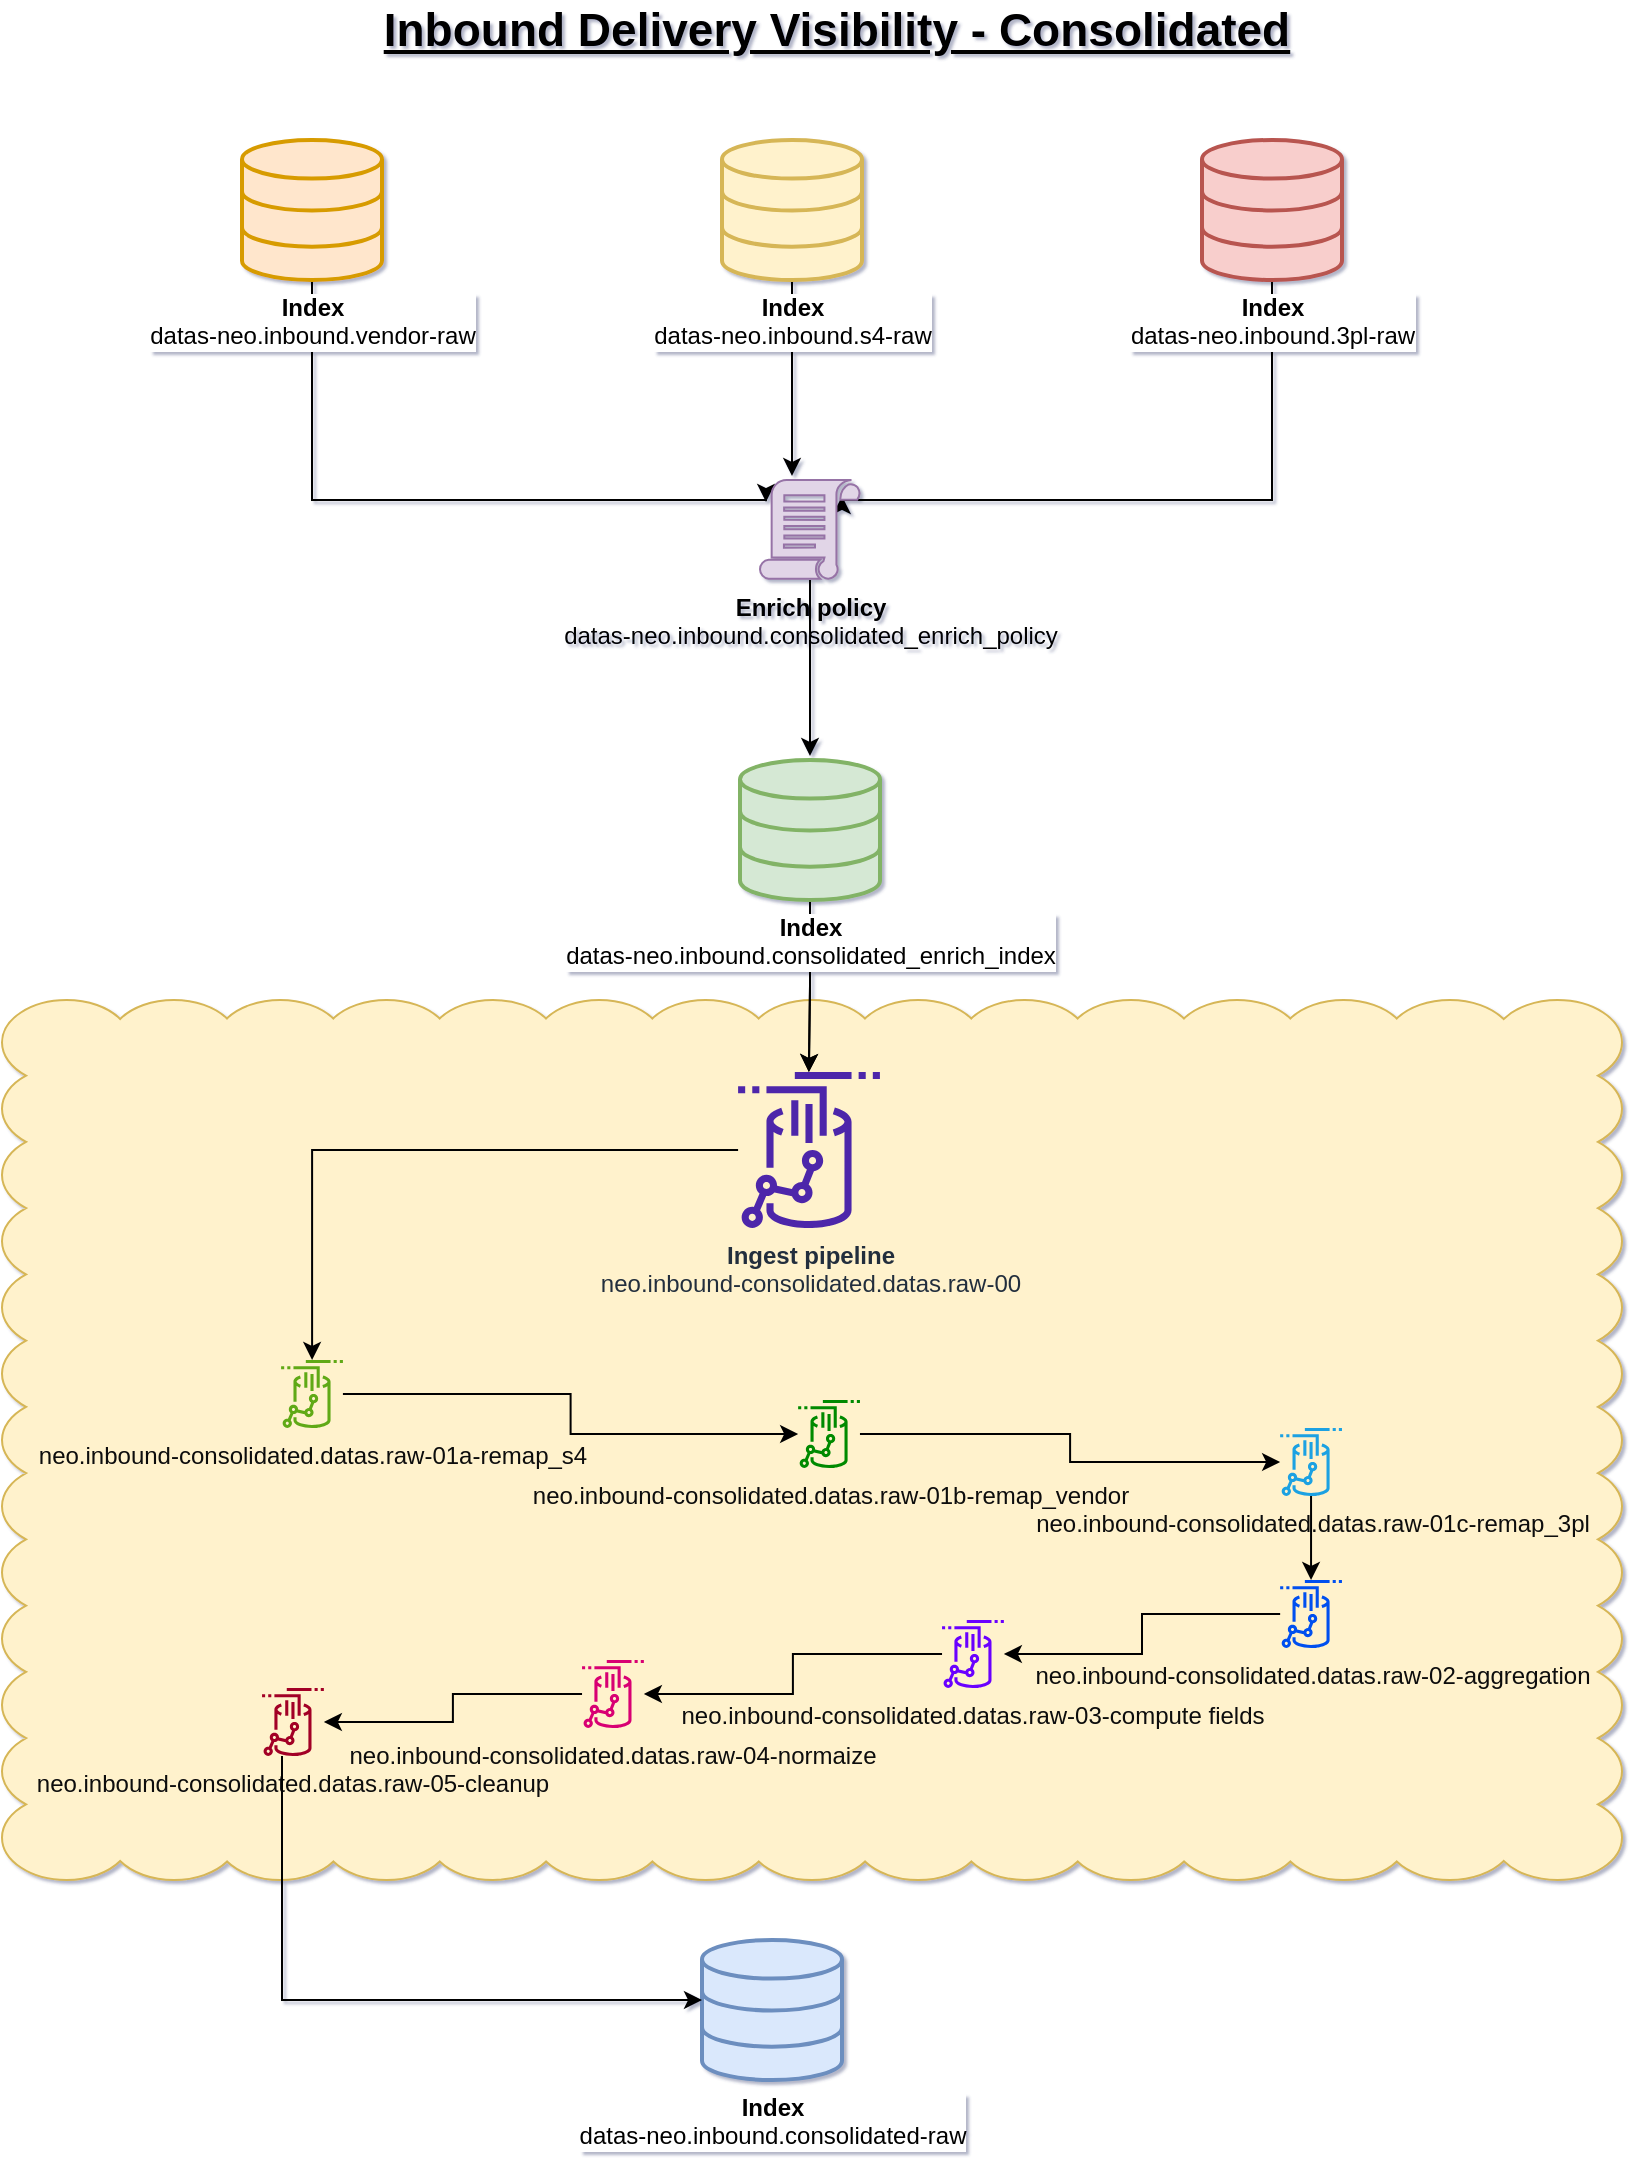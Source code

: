 <mxfile version="21.6.5" type="github">
  <diagram name="Page-1" id="-PrbdQjXji2XNEa-jSd8">
    <mxGraphModel dx="984" dy="575" grid="1" gridSize="10" guides="1" tooltips="1" connect="1" arrows="1" fold="1" page="1" pageScale="1" pageWidth="827" pageHeight="1169" background="none" math="0" shadow="1">
      <root>
        <mxCell id="0" />
        <mxCell id="1" parent="0" />
        <mxCell id="r-W4MLv6wnLr3ksw_QMo-55" value="" style="whiteSpace=wrap;html=1;shape=mxgraph.basic.cloud_rect;fillColor=#fff2cc;strokeColor=#d6b656;align=left;" vertex="1" parent="1">
          <mxGeometry x="10" y="510" width="810" height="440" as="geometry" />
        </mxCell>
        <mxCell id="r-W4MLv6wnLr3ksw_QMo-15" value="" style="edgeStyle=orthogonalEdgeStyle;rounded=0;orthogonalLoop=1;jettySize=auto;html=1;entryX=0.06;entryY=0.22;entryDx=0;entryDy=0;entryPerimeter=0;" edge="1" parent="1" source="r-W4MLv6wnLr3ksw_QMo-5" target="r-W4MLv6wnLr3ksw_QMo-9">
          <mxGeometry relative="1" as="geometry">
            <mxPoint x="344" y="260" as="targetPoint" />
            <Array as="points">
              <mxPoint x="165" y="260" />
            </Array>
          </mxGeometry>
        </mxCell>
        <mxCell id="r-W4MLv6wnLr3ksw_QMo-5" value="&lt;b&gt;Index&lt;/b&gt;&lt;br&gt;datas-neo.inbound.vendor-raw" style="html=1;verticalLabelPosition=bottom;align=center;labelBackgroundColor=#ffffff;verticalAlign=top;strokeWidth=2;strokeColor=#d79b00;shadow=0;dashed=0;shape=mxgraph.ios7.icons.data;fillColor=#ffe6cc;" vertex="1" parent="1">
          <mxGeometry x="130" y="80" width="70" height="70" as="geometry" />
        </mxCell>
        <mxCell id="r-W4MLv6wnLr3ksw_QMo-16" style="edgeStyle=orthogonalEdgeStyle;rounded=0;orthogonalLoop=1;jettySize=auto;html=1;entryX=0.32;entryY=-0.04;entryDx=0;entryDy=0;entryPerimeter=0;" edge="1" parent="1" source="r-W4MLv6wnLr3ksw_QMo-6" target="r-W4MLv6wnLr3ksw_QMo-9">
          <mxGeometry relative="1" as="geometry" />
        </mxCell>
        <mxCell id="r-W4MLv6wnLr3ksw_QMo-6" value="&lt;b&gt;Index&lt;/b&gt;&lt;br&gt;datas-neo.inbound.s4-raw" style="html=1;verticalLabelPosition=bottom;align=center;labelBackgroundColor=#ffffff;verticalAlign=top;strokeWidth=2;strokeColor=#d6b656;shadow=0;dashed=0;shape=mxgraph.ios7.icons.data;fillColor=#fff2cc;" vertex="1" parent="1">
          <mxGeometry x="370" y="80" width="70" height="70" as="geometry" />
        </mxCell>
        <mxCell id="r-W4MLv6wnLr3ksw_QMo-18" style="edgeStyle=orthogonalEdgeStyle;rounded=0;orthogonalLoop=1;jettySize=auto;html=1;entryX=0.82;entryY=0.16;entryDx=0;entryDy=0;entryPerimeter=0;" edge="1" parent="1" source="r-W4MLv6wnLr3ksw_QMo-7" target="r-W4MLv6wnLr3ksw_QMo-9">
          <mxGeometry relative="1" as="geometry">
            <Array as="points">
              <mxPoint x="645" y="260" />
              <mxPoint x="430" y="260" />
            </Array>
          </mxGeometry>
        </mxCell>
        <mxCell id="r-W4MLv6wnLr3ksw_QMo-7" value="&lt;b&gt;Index&lt;/b&gt;&lt;br&gt;datas-neo.inbound.3pl-raw" style="html=1;verticalLabelPosition=bottom;align=center;labelBackgroundColor=#ffffff;verticalAlign=top;strokeWidth=2;strokeColor=#b85450;shadow=0;dashed=0;shape=mxgraph.ios7.icons.data;fillColor=#f8cecc;" vertex="1" parent="1">
          <mxGeometry x="610" y="80" width="70" height="70" as="geometry" />
        </mxCell>
        <mxCell id="r-W4MLv6wnLr3ksw_QMo-22" style="edgeStyle=orthogonalEdgeStyle;rounded=0;orthogonalLoop=1;jettySize=auto;html=1;entryX=0.5;entryY=-0.029;entryDx=0;entryDy=0;entryPerimeter=0;" edge="1" parent="1" source="r-W4MLv6wnLr3ksw_QMo-9" target="r-W4MLv6wnLr3ksw_QMo-21">
          <mxGeometry relative="1" as="geometry" />
        </mxCell>
        <mxCell id="r-W4MLv6wnLr3ksw_QMo-9" value="&lt;b&gt;Enrich policy&lt;/b&gt;&lt;br&gt;datas-neo.inbound.consolidated_enrich_policy" style="sketch=0;pointerEvents=1;shadow=0;dashed=0;html=1;strokeColor=#9673a6;labelPosition=center;verticalLabelPosition=bottom;verticalAlign=top;align=center;fillColor=#e1d5e7;shape=mxgraph.mscae.intune.policy;" vertex="1" parent="1">
          <mxGeometry x="389" y="250" width="50" height="50" as="geometry" />
        </mxCell>
        <mxCell id="r-W4MLv6wnLr3ksw_QMo-27" style="edgeStyle=orthogonalEdgeStyle;rounded=0;orthogonalLoop=1;jettySize=auto;html=1;" edge="1" parent="1" source="r-W4MLv6wnLr3ksw_QMo-21" target="r-W4MLv6wnLr3ksw_QMo-24">
          <mxGeometry relative="1" as="geometry" />
        </mxCell>
        <mxCell id="r-W4MLv6wnLr3ksw_QMo-23" value="&lt;b&gt;Index&lt;/b&gt;&lt;br&gt;datas-neo.inbound.consolidated-raw" style="html=1;verticalLabelPosition=bottom;align=center;labelBackgroundColor=#ffffff;verticalAlign=top;strokeWidth=2;strokeColor=#6c8ebf;shadow=0;dashed=0;shape=mxgraph.ios7.icons.data;fillColor=#dae8fc;" vertex="1" parent="1">
          <mxGeometry x="360" y="980" width="70" height="70" as="geometry" />
        </mxCell>
        <mxCell id="r-W4MLv6wnLr3ksw_QMo-26" value="" style="edgeStyle=orthogonalEdgeStyle;rounded=0;orthogonalLoop=1;jettySize=auto;html=1;" edge="1" parent="1" source="r-W4MLv6wnLr3ksw_QMo-24" target="r-W4MLv6wnLr3ksw_QMo-25">
          <mxGeometry relative="1" as="geometry" />
        </mxCell>
        <mxCell id="r-W4MLv6wnLr3ksw_QMo-39" value="" style="edgeStyle=orthogonalEdgeStyle;rounded=0;orthogonalLoop=1;jettySize=auto;html=1;" edge="1" parent="1" source="r-W4MLv6wnLr3ksw_QMo-25" target="r-W4MLv6wnLr3ksw_QMo-38">
          <mxGeometry relative="1" as="geometry" />
        </mxCell>
        <mxCell id="r-W4MLv6wnLr3ksw_QMo-41" value="" style="edgeStyle=orthogonalEdgeStyle;rounded=0;orthogonalLoop=1;jettySize=auto;html=1;" edge="1" parent="1" source="r-W4MLv6wnLr3ksw_QMo-38" target="r-W4MLv6wnLr3ksw_QMo-40">
          <mxGeometry relative="1" as="geometry" />
        </mxCell>
        <mxCell id="r-W4MLv6wnLr3ksw_QMo-43" value="" style="edgeStyle=orthogonalEdgeStyle;rounded=0;orthogonalLoop=1;jettySize=auto;html=1;" edge="1" parent="1" source="r-W4MLv6wnLr3ksw_QMo-40" target="r-W4MLv6wnLr3ksw_QMo-42">
          <mxGeometry relative="1" as="geometry" />
        </mxCell>
        <mxCell id="r-W4MLv6wnLr3ksw_QMo-45" value="" style="edgeStyle=orthogonalEdgeStyle;rounded=0;orthogonalLoop=1;jettySize=auto;html=1;" edge="1" parent="1" source="r-W4MLv6wnLr3ksw_QMo-42" target="r-W4MLv6wnLr3ksw_QMo-44">
          <mxGeometry relative="1" as="geometry" />
        </mxCell>
        <mxCell id="r-W4MLv6wnLr3ksw_QMo-47" value="" style="edgeStyle=orthogonalEdgeStyle;rounded=0;orthogonalLoop=1;jettySize=auto;html=1;" edge="1" parent="1" source="r-W4MLv6wnLr3ksw_QMo-44" target="r-W4MLv6wnLr3ksw_QMo-46">
          <mxGeometry relative="1" as="geometry" />
        </mxCell>
        <mxCell id="r-W4MLv6wnLr3ksw_QMo-49" value="" style="edgeStyle=orthogonalEdgeStyle;rounded=0;orthogonalLoop=1;jettySize=auto;html=1;" edge="1" parent="1" source="r-W4MLv6wnLr3ksw_QMo-46" target="r-W4MLv6wnLr3ksw_QMo-48">
          <mxGeometry relative="1" as="geometry" />
        </mxCell>
        <mxCell id="r-W4MLv6wnLr3ksw_QMo-46" value="neo.inbound-consolidated.datas.raw-04-normaize" style="sketch=0;outlineConnect=0;fontColor=#0D0D0D;fillColor=#d80073;strokeColor=#A50040;dashed=0;verticalLabelPosition=bottom;verticalAlign=top;align=center;html=1;fontSize=12;fontStyle=0;aspect=fixed;pointerEvents=1;shape=mxgraph.aws4.redshift_streaming_ingestion;" vertex="1" parent="1">
          <mxGeometry x="300" y="840" width="30.95" height="34" as="geometry" />
        </mxCell>
        <mxCell id="r-W4MLv6wnLr3ksw_QMo-48" value="neo.inbound-consolidated.datas.raw-05-cleanup" style="sketch=0;outlineConnect=0;fontColor=#0D0D0D;fillColor=#a20025;strokeColor=#6F0000;dashed=0;verticalLabelPosition=bottom;verticalAlign=top;align=center;html=1;fontSize=12;fontStyle=0;aspect=fixed;pointerEvents=1;shape=mxgraph.aws4.redshift_streaming_ingestion;" vertex="1" parent="1">
          <mxGeometry x="140.0" y="854" width="30.95" height="34" as="geometry" />
        </mxCell>
        <mxCell id="r-W4MLv6wnLr3ksw_QMo-56" value="" style="edgeStyle=orthogonalEdgeStyle;rounded=0;orthogonalLoop=1;jettySize=auto;html=1;" edge="1" parent="1" source="r-W4MLv6wnLr3ksw_QMo-21" target="r-W4MLv6wnLr3ksw_QMo-24">
          <mxGeometry relative="1" as="geometry" />
        </mxCell>
        <mxCell id="r-W4MLv6wnLr3ksw_QMo-21" value="&lt;b&gt;Index&lt;/b&gt;&lt;br&gt;datas-neo.inbound.consolidated_enrich_index" style="html=1;verticalLabelPosition=bottom;align=center;labelBackgroundColor=#ffffff;verticalAlign=top;strokeWidth=2;strokeColor=#82b366;shadow=0;dashed=0;shape=mxgraph.ios7.icons.data;fillColor=#d5e8d4;" vertex="1" parent="1">
          <mxGeometry x="379" y="390" width="70" height="70" as="geometry" />
        </mxCell>
        <mxCell id="r-W4MLv6wnLr3ksw_QMo-24" value="&lt;b&gt;Ingest pipeline&lt;/b&gt;&lt;br&gt;neo.inbound-consolidated.datas.raw-00" style="sketch=0;outlineConnect=0;fontColor=#232F3E;gradientColor=none;fillColor=#4D27AA;strokeColor=none;dashed=0;verticalLabelPosition=bottom;verticalAlign=top;align=center;html=1;fontSize=12;fontStyle=0;aspect=fixed;pointerEvents=1;shape=mxgraph.aws4.redshift_streaming_ingestion;" vertex="1" parent="1">
          <mxGeometry x="378" y="546" width="71" height="78" as="geometry" />
        </mxCell>
        <mxCell id="r-W4MLv6wnLr3ksw_QMo-25" value="neo.inbound-consolidated.datas.raw-01a-remap_s4" style="sketch=0;outlineConnect=0;fontColor=#0D0D0D;fillColor=#60a917;strokeColor=#2D7600;dashed=0;verticalLabelPosition=bottom;verticalAlign=top;align=center;html=1;fontSize=12;fontStyle=0;aspect=fixed;pointerEvents=1;shape=mxgraph.aws4.redshift_streaming_ingestion;" vertex="1" parent="1">
          <mxGeometry x="149.53" y="690" width="30.95" height="34" as="geometry" />
        </mxCell>
        <mxCell id="r-W4MLv6wnLr3ksw_QMo-38" value="neo.inbound-consolidated.datas.raw-01b-remap_vendor" style="sketch=0;outlineConnect=0;fontColor=#0D0D0D;fillColor=#008a00;strokeColor=#005700;dashed=0;verticalLabelPosition=bottom;verticalAlign=top;align=center;html=1;fontSize=12;fontStyle=0;aspect=fixed;pointerEvents=1;shape=mxgraph.aws4.redshift_streaming_ingestion;" vertex="1" parent="1">
          <mxGeometry x="408.05" y="710" width="30.95" height="34" as="geometry" />
        </mxCell>
        <mxCell id="r-W4MLv6wnLr3ksw_QMo-40" value="neo.inbound-consolidated.datas.raw-01c-remap_3pl" style="sketch=0;outlineConnect=0;fontColor=#0D0D0D;fillColor=#1ba1e2;strokeColor=#006EAF;dashed=0;verticalLabelPosition=bottom;verticalAlign=top;align=center;html=1;fontSize=12;fontStyle=0;aspect=fixed;pointerEvents=1;shape=mxgraph.aws4.redshift_streaming_ingestion;" vertex="1" parent="1">
          <mxGeometry x="649.05" y="724" width="30.95" height="34" as="geometry" />
        </mxCell>
        <mxCell id="r-W4MLv6wnLr3ksw_QMo-42" value="neo.inbound-consolidated.datas.raw-02-aggregation" style="sketch=0;outlineConnect=0;fontColor=#0D0D0D;fillColor=#0050ef;strokeColor=#001DBC;dashed=0;verticalLabelPosition=bottom;verticalAlign=top;align=center;html=1;fontSize=12;fontStyle=0;aspect=fixed;pointerEvents=1;shape=mxgraph.aws4.redshift_streaming_ingestion;" vertex="1" parent="1">
          <mxGeometry x="649.05" y="800" width="30.95" height="34" as="geometry" />
        </mxCell>
        <mxCell id="r-W4MLv6wnLr3ksw_QMo-44" value="neo.inbound-consolidated.datas.raw-03-compute fields" style="sketch=0;outlineConnect=0;fontColor=#0D0D0D;fillColor=#6a00ff;strokeColor=#3700CC;dashed=0;verticalLabelPosition=bottom;verticalAlign=top;align=center;html=1;fontSize=12;fontStyle=0;aspect=fixed;pointerEvents=1;shape=mxgraph.aws4.redshift_streaming_ingestion;" vertex="1" parent="1">
          <mxGeometry x="480" y="820" width="30.95" height="34" as="geometry" />
        </mxCell>
        <mxCell id="r-W4MLv6wnLr3ksw_QMo-50" style="edgeStyle=orthogonalEdgeStyle;rounded=0;orthogonalLoop=1;jettySize=auto;html=1;" edge="1" parent="1" source="r-W4MLv6wnLr3ksw_QMo-48" target="r-W4MLv6wnLr3ksw_QMo-23">
          <mxGeometry relative="1" as="geometry">
            <Array as="points">
              <mxPoint x="150" y="1010" />
            </Array>
          </mxGeometry>
        </mxCell>
        <mxCell id="r-W4MLv6wnLr3ksw_QMo-57" value="Inbound Delivery Visibility - Consolidated" style="text;html=1;strokeColor=none;fillColor=none;align=center;verticalAlign=middle;whiteSpace=wrap;rounded=0;fontSize=23;fontStyle=5" vertex="1" parent="1">
          <mxGeometry x="185" y="10" width="485" height="30" as="geometry" />
        </mxCell>
      </root>
    </mxGraphModel>
  </diagram>
</mxfile>
